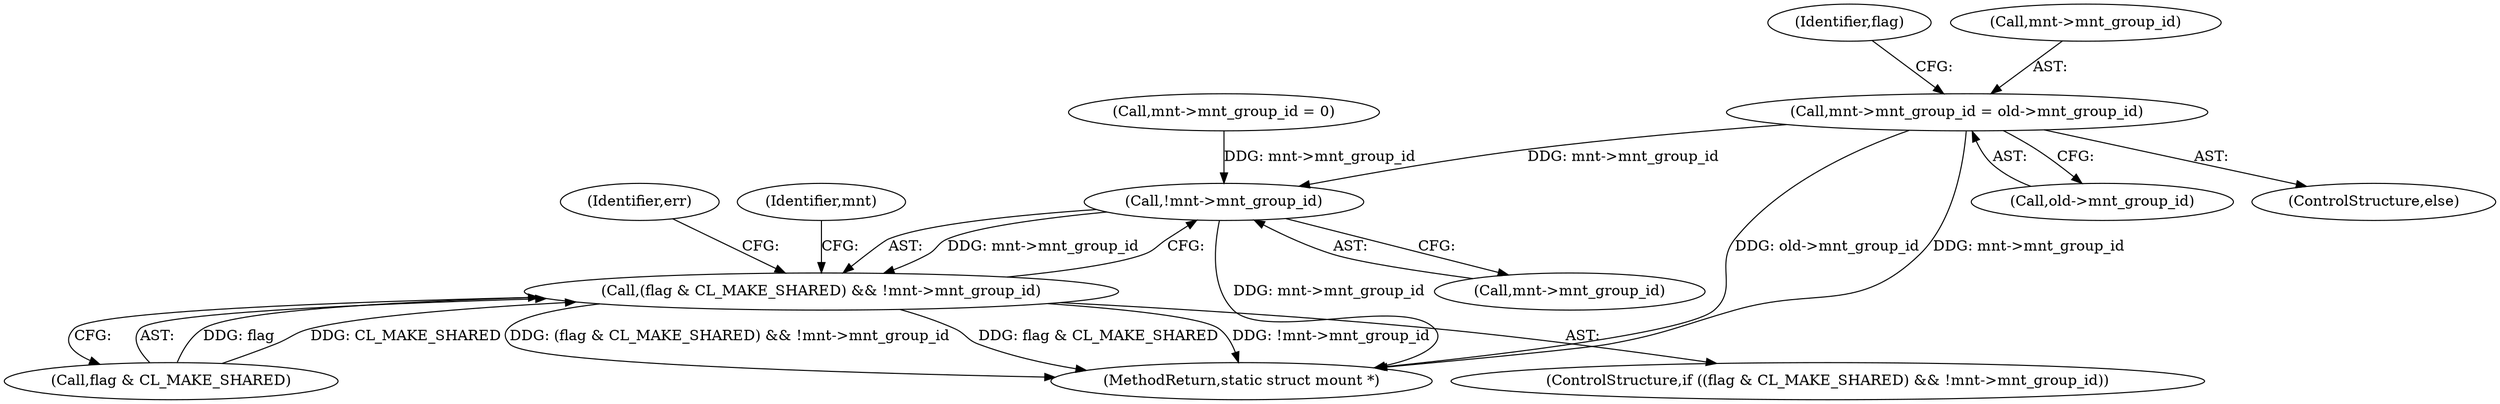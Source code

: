 digraph "0_linux_9566d6742852c527bf5af38af5cbb878dad75705@pointer" {
"1000146" [label="(Call,mnt->mnt_group_id = old->mnt_group_id)"];
"1000158" [label="(Call,!mnt->mnt_group_id)"];
"1000154" [label="(Call,(flag & CL_MAKE_SHARED) && !mnt->mnt_group_id)"];
"1000158" [label="(Call,!mnt->mnt_group_id)"];
"1000159" [label="(Call,mnt->mnt_group_id)"];
"1000156" [label="(Identifier,flag)"];
"1000173" [label="(Identifier,mnt)"];
"1000374" [label="(MethodReturn,static struct mount *)"];
"1000155" [label="(Call,flag & CL_MAKE_SHARED)"];
"1000150" [label="(Call,old->mnt_group_id)"];
"1000146" [label="(Call,mnt->mnt_group_id = old->mnt_group_id)"];
"1000153" [label="(ControlStructure,if ((flag & CL_MAKE_SHARED) && !mnt->mnt_group_id))"];
"1000164" [label="(Identifier,err)"];
"1000145" [label="(ControlStructure,else)"];
"1000140" [label="(Call,mnt->mnt_group_id = 0)"];
"1000154" [label="(Call,(flag & CL_MAKE_SHARED) && !mnt->mnt_group_id)"];
"1000147" [label="(Call,mnt->mnt_group_id)"];
"1000146" -> "1000145"  [label="AST: "];
"1000146" -> "1000150"  [label="CFG: "];
"1000147" -> "1000146"  [label="AST: "];
"1000150" -> "1000146"  [label="AST: "];
"1000156" -> "1000146"  [label="CFG: "];
"1000146" -> "1000374"  [label="DDG: old->mnt_group_id"];
"1000146" -> "1000374"  [label="DDG: mnt->mnt_group_id"];
"1000146" -> "1000158"  [label="DDG: mnt->mnt_group_id"];
"1000158" -> "1000154"  [label="AST: "];
"1000158" -> "1000159"  [label="CFG: "];
"1000159" -> "1000158"  [label="AST: "];
"1000154" -> "1000158"  [label="CFG: "];
"1000158" -> "1000374"  [label="DDG: mnt->mnt_group_id"];
"1000158" -> "1000154"  [label="DDG: mnt->mnt_group_id"];
"1000140" -> "1000158"  [label="DDG: mnt->mnt_group_id"];
"1000154" -> "1000153"  [label="AST: "];
"1000154" -> "1000155"  [label="CFG: "];
"1000155" -> "1000154"  [label="AST: "];
"1000164" -> "1000154"  [label="CFG: "];
"1000173" -> "1000154"  [label="CFG: "];
"1000154" -> "1000374"  [label="DDG: flag & CL_MAKE_SHARED"];
"1000154" -> "1000374"  [label="DDG: !mnt->mnt_group_id"];
"1000154" -> "1000374"  [label="DDG: (flag & CL_MAKE_SHARED) && !mnt->mnt_group_id"];
"1000155" -> "1000154"  [label="DDG: flag"];
"1000155" -> "1000154"  [label="DDG: CL_MAKE_SHARED"];
}

